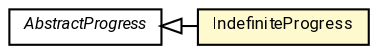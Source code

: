 #!/usr/local/bin/dot
#
# Class diagram 
# Generated by UMLGraph version R5_7_2-60-g0e99a6 (http://www.spinellis.gr/umlgraph/)
#

digraph G {
	graph [fontnames="svg"]
	edge [fontname="Roboto",fontsize=7,labelfontname="Roboto",labelfontsize=7,color="black"];
	node [fontname="Roboto",fontcolor="black",fontsize=8,shape=plaintext,margin=0,width=0,height=0];
	nodesep=0.15;
	ranksep=0.25;
	rankdir=LR;
	// de.lmu.ifi.dbs.elki.logging.progress.AbstractProgress
	c5216940 [label=<<table title="de.lmu.ifi.dbs.elki.logging.progress.AbstractProgress" border="0" cellborder="1" cellspacing="0" cellpadding="2" href="AbstractProgress.html" target="_parent">
		<tr><td><table border="0" cellspacing="0" cellpadding="1">
		<tr><td align="center" balign="center"> <font face="Roboto"><i>AbstractProgress</i></font> </td></tr>
		</table></td></tr>
		</table>>, URL="AbstractProgress.html"];
	// de.lmu.ifi.dbs.elki.logging.progress.IndefiniteProgress
	c5216942 [label=<<table title="de.lmu.ifi.dbs.elki.logging.progress.IndefiniteProgress" border="0" cellborder="1" cellspacing="0" cellpadding="2" bgcolor="lemonChiffon" href="IndefiniteProgress.html" target="_parent">
		<tr><td><table border="0" cellspacing="0" cellpadding="1">
		<tr><td align="center" balign="center"> <font face="Roboto">IndefiniteProgress</font> </td></tr>
		</table></td></tr>
		</table>>, URL="IndefiniteProgress.html"];
	// de.lmu.ifi.dbs.elki.logging.progress.IndefiniteProgress extends de.lmu.ifi.dbs.elki.logging.progress.AbstractProgress
	c5216940 -> c5216942 [arrowtail=empty,dir=back,weight=10];
}

